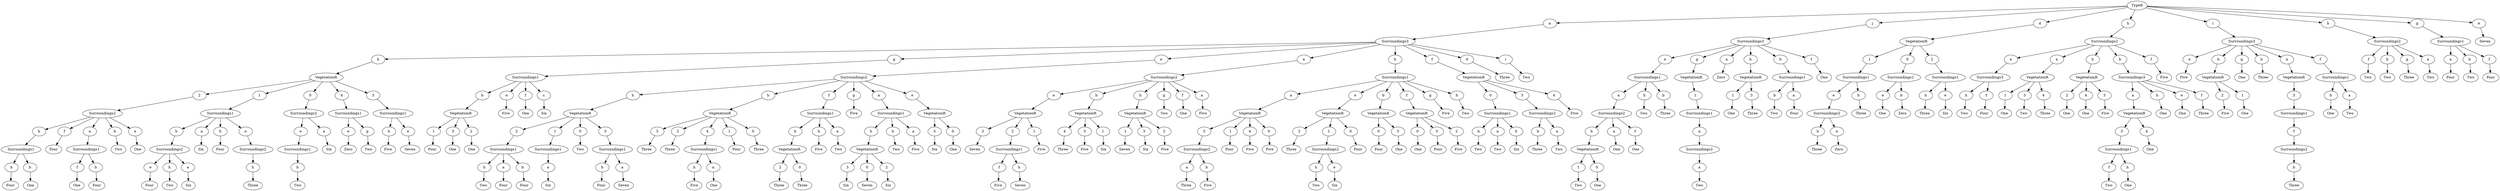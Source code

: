 // Decision Tree
digraph {
	root [label=TypeR]
	0.297228693079876 [label=a]
	root -> 0.297228693079876
	0.7912215264071566 [label=Surroundings3]
	0.297228693079876 -> 0.7912215264071566
	0.21319355554443276 [label=j]
	root -> 0.21319355554443276
	0.14820856560865647 [label=Surroundings3]
	0.21319355554443276 -> 0.14820856560865647
	0.438682045625584 [label=d]
	root -> 0.438682045625584
	0.6907845199927451 [label=VegetationR]
	0.438682045625584 -> 0.6907845199927451
	0.8198476100127858 [label=h]
	root -> 0.8198476100127858
	0.2635424351969967 [label=Surroundings2]
	0.8198476100127858 -> 0.2635424351969967
	0.38996156985079056 [label=i]
	root -> 0.38996156985079056
	0.4807066184229112 [label=Surroundings3]
	0.38996156985079056 -> 0.4807066184229112
	0.03422129421168374 [label=b]
	root -> 0.03422129421168374
	0.9540837769928862 [label=Surroundings2]
	0.03422129421168374 -> 0.9540837769928862
	0.7863991897711446 [label=g]
	root -> 0.7863991897711446
	0.16012908587158492 [label=Surroundings1]
	0.7863991897711446 -> 0.16012908587158492
	0.46338124224791577 [label=e]
	root -> 0.46338124224791577
	0.24613236732720511 [label=Seven]
	0.46338124224791577 -> 0.24613236732720511
	0.7912215264071566 [label=Surroundings3]
	0.2206298869743727 [label=h]
	0.7912215264071566 -> 0.2206298869743727
	0.3542447852435202 [label=VegetationR]
	0.2206298869743727 -> 0.3542447852435202
	0.46168842735570104 [label=g]
	0.7912215264071566 -> 0.46168842735570104
	0.9978734815749354 [label=Surroundings1]
	0.46168842735570104 -> 0.9978734815749354
	0.108804007181722 [label=e]
	0.7912215264071566 -> 0.108804007181722
	0.12929406238396457 [label=Surroundings2]
	0.108804007181722 -> 0.12929406238396457
	0.40229690411708885 [label=a]
	0.7912215264071566 -> 0.40229690411708885
	0.4538848592590826 [label=Surroundings2]
	0.40229690411708885 -> 0.4538848592590826
	0.7681770158514918 [label=b]
	0.7912215264071566 -> 0.7681770158514918
	0.7092922146753493 [label=Surroundings1]
	0.7681770158514918 -> 0.7092922146753493
	0.041725145029427146 [label=f]
	0.7912215264071566 -> 0.041725145029427146
	0.6942581342677883 [label=VegetationR]
	0.041725145029427146 -> 0.6942581342677883
	0.8362233124280583 [label=d]
	0.7912215264071566 -> 0.8362233124280583
	0.03660362180802634 [label=Three]
	0.8362233124280583 -> 0.03660362180802634
	0.02481398494156495 [label=i]
	0.7912215264071566 -> 0.02481398494156495
	0.7185849324430407 [label=Two]
	0.02481398494156495 -> 0.7185849324430407
	0.14820856560865647 [label=Surroundings3]
	0.29194697308711415 [label=e]
	0.14820856560865647 -> 0.29194697308711415
	0.24139632926181798 [label=Surroundings1]
	0.29194697308711415 -> 0.24139632926181798
	0.17692113583313707 [label=g]
	0.14820856560865647 -> 0.17692113583313707
	0.6148997342896525 [label=VegetationR]
	0.17692113583313707 -> 0.6148997342896525
	0.6816558968850622 [label=a]
	0.14820856560865647 -> 0.6816558968850622
	0.4884951025947065 [label=Zero]
	0.6816558968850622 -> 0.4884951025947065
	0.22821254448792694 [label=h]
	0.14820856560865647 -> 0.22821254448792694
	0.8637039881559683 [label=VegetationR]
	0.22821254448792694 -> 0.8637039881559683
	0.33720842717481114 [label=b]
	0.14820856560865647 -> 0.33720842717481114
	0.9796833740383291 [label=Surroundings1]
	0.33720842717481114 -> 0.9796833740383291
	0.4466695450352708 [label=f]
	0.14820856560865647 -> 0.4466695450352708
	0.4838365011408008 [label=One]
	0.4466695450352708 -> 0.4838365011408008
	0.6907845199927451 [label=VegetationR]
	0.9329351251305787 [label=1]
	0.6907845199927451 -> 0.9329351251305787
	0.8504635527892536 [label=Surroundings1]
	0.9329351251305787 -> 0.8504635527892536
	0.3046833410735047 [label=0]
	0.6907845199927451 -> 0.3046833410735047
	0.6166187911205309 [label=Surroundings1]
	0.3046833410735047 -> 0.6166187911205309
	0.8294629543403439 [label=2]
	0.6907845199927451 -> 0.8294629543403439
	0.08884579433638995 [label=Surroundings1]
	0.8294629543403439 -> 0.08884579433638995
	0.2635424351969967 [label=Surroundings2]
	0.4362066218751389 [label=e]
	0.2635424351969967 -> 0.4362066218751389
	0.9931973485406838 [label=Surroundings3]
	0.4362066218751389 -> 0.9931973485406838
	0.7280849515268005 [label=a]
	0.2635424351969967 -> 0.7280849515268005
	0.4793078806774219 [label=VegetationR]
	0.7280849515268005 -> 0.4793078806774219
	0.06268536384733969 [label=h]
	0.2635424351969967 -> 0.06268536384733969
	0.7633545140795011 [label=VegetationR]
	0.06268536384733969 -> 0.7633545140795011
	0.29404503447622654 [label=b]
	0.2635424351969967 -> 0.29404503447622654
	0.18112963769746526 [label=Surroundings3]
	0.29404503447622654 -> 0.18112963769746526
	0.5331482478702797 [label=f]
	0.2635424351969967 -> 0.5331482478702797
	0.16593473938222303 [label=Five]
	0.5331482478702797 -> 0.16593473938222303
	0.4807066184229112 [label=Surroundings3]
	0.9085615135462101 [label=e]
	0.4807066184229112 -> 0.9085615135462101
	0.4243092707482996 [label=Five]
	0.9085615135462101 -> 0.4243092707482996
	0.7563863994221761 [label=b]
	0.4807066184229112 -> 0.7563863994221761
	0.6924052376367823 [label=VegetationR]
	0.7563863994221761 -> 0.6924052376367823
	0.026472824847095566 [label=g]
	0.4807066184229112 -> 0.026472824847095566
	0.23172823991129188 [label=One]
	0.026472824847095566 -> 0.23172823991129188
	0.8373618684470588 [label=h]
	0.4807066184229112 -> 0.8373618684470588
	0.9231485722626225 [label=Three]
	0.8373618684470588 -> 0.9231485722626225
	0.5590296280877276 [label=a]
	0.4807066184229112 -> 0.5590296280877276
	0.9426752968317759 [label=VegetationR]
	0.5590296280877276 -> 0.9426752968317759
	0.8644134494170994 [label=f]
	0.4807066184229112 -> 0.8644134494170994
	0.7336252116181609 [label=Surroundings1]
	0.8644134494170994 -> 0.7336252116181609
	0.9540837769928862 [label=Surroundings2]
	0.5395419717199996 [label=f]
	0.9540837769928862 -> 0.5395419717199996
	0.6557409728814361 [label=Two]
	0.5395419717199996 -> 0.6557409728814361
	0.31236633125532764 [label=b]
	0.9540837769928862 -> 0.31236633125532764
	0.13475540606769065 [label=Two]
	0.31236633125532764 -> 0.13475540606769065
	0.01004392576110058 [label=g]
	0.9540837769928862 -> 0.01004392576110058
	0.4362316566391158 [label=Three]
	0.01004392576110058 -> 0.4362316566391158
	0.6190266146012147 [label=a]
	0.9540837769928862 -> 0.6190266146012147
	0.9207153076241419 [label=Two]
	0.6190266146012147 -> 0.9207153076241419
	0.16012908587158492 [label=Surroundings1]
	0.7641265316567261 [label=a]
	0.16012908587158492 -> 0.7641265316567261
	0.3827419073008076 [label=Four]
	0.7641265316567261 -> 0.3827419073008076
	0.34424600954307794 [label=b]
	0.16012908587158492 -> 0.34424600954307794
	0.5818840018101092 [label=Two]
	0.34424600954307794 -> 0.5818840018101092
	0.5950453142114153 [label=f]
	0.16012908587158492 -> 0.5950453142114153
	0.8501808702836628 [label=Four]
	0.5950453142114153 -> 0.8501808702836628
	0.3542447852435202 [label=VegetationR]
	0.4923001690837904 [label=2]
	0.3542447852435202 -> 0.4923001690837904
	0.4708513833975123 [label=Surroundings2]
	0.4923001690837904 -> 0.4708513833975123
	0.9992203862230699 [label=1]
	0.3542447852435202 -> 0.9992203862230699
	0.29314098503143915 [label=Surroundings1]
	0.9992203862230699 -> 0.29314098503143915
	0.7938018010126111 [label=0]
	0.3542447852435202 -> 0.7938018010126111
	0.9594225697620296 [label=Surroundings2]
	0.7938018010126111 -> 0.9594225697620296
	0.4947950139647983 [label=4]
	0.3542447852435202 -> 0.4947950139647983
	0.3844998497587486 [label=Surroundings1]
	0.4947950139647983 -> 0.3844998497587486
	0.5495078615501046 [label=3]
	0.3542447852435202 -> 0.5495078615501046
	0.5590986626883114 [label=Surroundings1]
	0.5495078615501046 -> 0.5590986626883114
	0.9978734815749354 [label=Surroundings1]
	0.45720565826131443 [label=b]
	0.9978734815749354 -> 0.45720565826131443
	0.5521114827492067 [label=VegetationR]
	0.45720565826131443 -> 0.5521114827492067
	0.6425011976634043 [label=e]
	0.9978734815749354 -> 0.6425011976634043
	0.6780572309329863 [label=Five]
	0.6425011976634043 -> 0.6780572309329863
	0.7620887802502035 [label=f]
	0.9978734815749354 -> 0.7620887802502035
	0.6051090800017072 [label=One]
	0.7620887802502035 -> 0.6051090800017072
	0.41576299349120804 [label=c]
	0.9978734815749354 -> 0.41576299349120804
	0.6257570948494946 [label=Six]
	0.41576299349120804 -> 0.6257570948494946
	0.12929406238396457 [label=Surroundings2]
	0.482073909638972 [label=h]
	0.12929406238396457 -> 0.482073909638972
	0.05961281906018756 [label=VegetationR]
	0.482073909638972 -> 0.05961281906018756
	0.41028201396857655 [label=b]
	0.12929406238396457 -> 0.41028201396857655
	0.9119837776262519 [label=VegetationR]
	0.41028201396857655 -> 0.9119837776262519
	0.909278859358932 [label=f]
	0.12929406238396457 -> 0.909278859358932
	0.3263715831573287 [label=Surroundings1]
	0.909278859358932 -> 0.3263715831573287
	0.061659691763536806 [label=g]
	0.12929406238396457 -> 0.061659691763536806
	0.2195197448847377 [label=Five]
	0.061659691763536806 -> 0.2195197448847377
	0.3989478750365366 [label=a]
	0.12929406238396457 -> 0.3989478750365366
	0.5540819404259001 [label=Surroundings1]
	0.3989478750365366 -> 0.5540819404259001
	0.21549564498952178 [label=e]
	0.12929406238396457 -> 0.21549564498952178
	0.8634710235142602 [label=VegetationR]
	0.21549564498952178 -> 0.8634710235142602
	0.4538848592590826 [label=Surroundings2]
	0.7383114013333467 [label=e]
	0.4538848592590826 -> 0.7383114013333467
	0.31381755742187567 [label=VegetationR]
	0.7383114013333467 -> 0.31381755742187567
	0.0025470043023523292 [label=b]
	0.4538848592590826 -> 0.0025470043023523292
	0.0760939369951752 [label=VegetationR]
	0.0025470043023523292 -> 0.0760939369951752
	0.11790822261091749 [label=h]
	0.4538848592590826 -> 0.11790822261091749
	0.3991800390680612 [label=VegetationR]
	0.11790822261091749 -> 0.3991800390680612
	0.2138313546884716 [label=g]
	0.4538848592590826 -> 0.2138313546884716
	0.888341246093782 [label=Two]
	0.2138313546884716 -> 0.888341246093782
	0.5083694854963542 [label=f]
	0.4538848592590826 -> 0.5083694854963542
	0.7795617371943602 [label=One]
	0.5083694854963542 -> 0.7795617371943602
	0.0970805533351079 [label=a]
	0.4538848592590826 -> 0.0970805533351079
	0.9805570097394135 [label=Five]
	0.0970805533351079 -> 0.9805570097394135
	0.7092922146753493 [label=Surroundings1]
	0.0630860691851719 [label=a]
	0.7092922146753493 -> 0.0630860691851719
	0.08318871023207974 [label=VegetationR]
	0.0630860691851719 -> 0.08318871023207974
	0.6102173865084355 [label=e]
	0.7092922146753493 -> 0.6102173865084355
	0.9039014058052058 [label=VegetationR]
	0.6102173865084355 -> 0.9039014058052058
	0.03365226897024809 [label=b]
	0.7092922146753493 -> 0.03365226897024809
	0.06900609216818454 [label=VegetationR]
	0.03365226897024809 -> 0.06900609216818454
	0.2228340768884195 [label=f]
	0.7092922146753493 -> 0.2228340768884195
	0.826848887204071 [label=VegetationR]
	0.2228340768884195 -> 0.826848887204071
	0.9835776029961285 [label=g]
	0.7092922146753493 -> 0.9835776029961285
	0.9471594093758022 [label=Five]
	0.9835776029961285 -> 0.9471594093758022
	0.27804175193784453 [label=h]
	0.7092922146753493 -> 0.27804175193784453
	0.24625151186668925 [label=Two]
	0.27804175193784453 -> 0.24625151186668925
	0.6942581342677883 [label=VegetationR]
	0.34928037127051736 [label=0]
	0.6942581342677883 -> 0.34928037127051736
	0.5919775341790446 [label=Surroundings1]
	0.34928037127051736 -> 0.5919775341790446
	0.4415455506546857 [label=3]
	0.6942581342677883 -> 0.4415455506546857
	0.9891887288994871 [label=Surroundings2]
	0.4415455506546857 -> 0.9891887288994871
	0.6203771448778018 [label=4]
	0.6942581342677883 -> 0.6203771448778018
	0.779953510010538 [label=Five]
	0.6203771448778018 -> 0.779953510010538
	0.24139632926181798 [label=Surroundings1]
	0.9723425124407172 [label=a]
	0.24139632926181798 -> 0.9723425124407172
	0.4983130859200703 [label=Surroundings2]
	0.9723425124407172 -> 0.4983130859200703
	0.9372261459460638 [label=h]
	0.24139632926181798 -> 0.9372261459460638
	0.7348635016522644 [label=Two]
	0.9372261459460638 -> 0.7348635016522644
	0.9863815878933408 [label=b]
	0.24139632926181798 -> 0.9863815878933408
	0.5915330153416574 [label=Three]
	0.9863815878933408 -> 0.5915330153416574
	0.6148997342896525 [label=VegetationR]
	0.7205265593397218 [label=1]
	0.6148997342896525 -> 0.7205265593397218
	0.39966519009411217 [label=Surroundings1]
	0.7205265593397218 -> 0.39966519009411217
	0.8637039881559683 [label=VegetationR]
	0.8557115391390667 [label=1]
	0.8637039881559683 -> 0.8557115391390667
	0.8186680714674179 [label=One]
	0.8557115391390667 -> 0.8186680714674179
	0.028374947598759026 [label=3]
	0.8637039881559683 -> 0.028374947598759026
	0.4236873466005441 [label=Three]
	0.028374947598759026 -> 0.4236873466005441
	0.9796833740383291 [label=Surroundings1]
	0.21063883030631958 [label=b]
	0.9796833740383291 -> 0.21063883030631958
	0.4326232094981266 [label=Two]
	0.21063883030631958 -> 0.4326232094981266
	0.9880389597223669 [label=a]
	0.9796833740383291 -> 0.9880389597223669
	0.015088121067485694 [label=Four]
	0.9880389597223669 -> 0.015088121067485694
	0.8504635527892536 [label=Surroundings1]
	0.8307695773162195 [label=e]
	0.8504635527892536 -> 0.8307695773162195
	0.06438926343930718 [label=Surroundings2]
	0.8307695773162195 -> 0.06438926343930718
	0.6473857072660356 [label=h]
	0.8504635527892536 -> 0.6473857072660356
	0.5614126444278589 [label=Three]
	0.6473857072660356 -> 0.5614126444278589
	0.6166187911205309 [label=Surroundings1]
	0.04058060837503552 [label=e]
	0.6166187911205309 -> 0.04058060837503552
	0.4542388341450827 [label=One]
	0.04058060837503552 -> 0.4542388341450827
	0.2165476150058273 [label=b]
	0.6166187911205309 -> 0.2165476150058273
	0.24368360657648702 [label=Zero]
	0.2165476150058273 -> 0.24368360657648702
	0.08884579433638995 [label=Surroundings1]
	0.9019720140721414 [label=h]
	0.08884579433638995 -> 0.9019720140721414
	0.7990190290890337 [label=Three]
	0.9019720140721414 -> 0.7990190290890337
	0.889466984928033 [label=e]
	0.08884579433638995 -> 0.889466984928033
	0.33319023270751413 [label=Six]
	0.889466984928033 -> 0.33319023270751413
	0.9931973485406838 [label=Surroundings3]
	0.9070981998321136 [label=h]
	0.9931973485406838 -> 0.9070981998321136
	0.6543772436502675 [label=Two]
	0.9070981998321136 -> 0.6543772436502675
	0.6717474097975382 [label=f]
	0.9931973485406838 -> 0.6717474097975382
	0.8894062632463898 [label=Four]
	0.6717474097975382 -> 0.8894062632463898
	0.4793078806774219 [label=VegetationR]
	0.7295808020985101 [label=1]
	0.4793078806774219 -> 0.7295808020985101
	0.9135528531251149 [label=One]
	0.7295808020985101 -> 0.9135528531251149
	0.7547756847580379 [label=3]
	0.4793078806774219 -> 0.7547756847580379
	0.4471902689414018 [label=Two]
	0.7547756847580379 -> 0.4471902689414018
	0.2912190638468868 [label=4]
	0.4793078806774219 -> 0.2912190638468868
	0.8186804569133534 [label=Three]
	0.2912190638468868 -> 0.8186804569133534
	0.7633545140795011 [label=VegetationR]
	0.18822981505796577 [label=2]
	0.7633545140795011 -> 0.18822981505796577
	0.00011819287597214512 [label=One]
	0.18822981505796577 -> 0.00011819287597214512
	0.4737053957045655 [label=4]
	0.7633545140795011 -> 0.4737053957045655
	0.12954537903043983 [label=One]
	0.4737053957045655 -> 0.12954537903043983
	0.6446673057971996 [label=3]
	0.7633545140795011 -> 0.6446673057971996
	0.6263486320168654 [label=Five]
	0.6446673057971996 -> 0.6263486320168654
	0.18112963769746526 [label=Surroundings3]
	0.1021505550585603 [label=a]
	0.18112963769746526 -> 0.1021505550585603
	0.24859510553611286 [label=VegetationR]
	0.1021505550585603 -> 0.24859510553611286
	0.4603025497567489 [label=h]
	0.18112963769746526 -> 0.4603025497567489
	0.6644216055494723 [label=One]
	0.4603025497567489 -> 0.6644216055494723
	0.7211043512909275 [label=e]
	0.18112963769746526 -> 0.7211043512909275
	0.5986214592296327 [label=One]
	0.7211043512909275 -> 0.5986214592296327
	0.035352578177979654 [label=f]
	0.18112963769746526 -> 0.035352578177979654
	0.8775178265150261 [label=Three]
	0.035352578177979654 -> 0.8775178265150261
	0.6924052376367823 [label=VegetationR]
	0.34061266779513955 [label=2]
	0.6924052376367823 -> 0.34061266779513955
	0.7029292806803692 [label=Five]
	0.34061266779513955 -> 0.7029292806803692
	0.9019017049780607 [label=1]
	0.6924052376367823 -> 0.9019017049780607
	0.3206239207087832 [label=One]
	0.9019017049780607 -> 0.3206239207087832
	0.9426752968317759 [label=VegetationR]
	0.9256491065729675 [label=3]
	0.9426752968317759 -> 0.9256491065729675
	0.30187925800547744 [label=Surroundings1]
	0.9256491065729675 -> 0.30187925800547744
	0.7336252116181609 [label=Surroundings1]
	0.013280997576916698 [label=b]
	0.7336252116181609 -> 0.013280997576916698
	0.9902628322725429 [label=One]
	0.013280997576916698 -> 0.9902628322725429
	0.11540368839362825 [label=a]
	0.7336252116181609 -> 0.11540368839362825
	0.8125468318648524 [label=Two]
	0.11540368839362825 -> 0.8125468318648524
	0.4708513833975123 [label=Surroundings2]
	0.230812287096399 [label=h]
	0.4708513833975123 -> 0.230812287096399
	0.5250920900993675 [label=Surroundings1]
	0.230812287096399 -> 0.5250920900993675
	0.2415959697147798 [label=f]
	0.4708513833975123 -> 0.2415959697147798
	0.712683996517197 [label=Four]
	0.2415959697147798 -> 0.712683996517197
	0.6998720594413779 [label=a]
	0.4708513833975123 -> 0.6998720594413779
	0.812437225202698 [label=Surroundings1]
	0.6998720594413779 -> 0.812437225202698
	0.8797250361575563 [label=b]
	0.4708513833975123 -> 0.8797250361575563
	0.31001772803004257 [label=Two]
	0.8797250361575563 -> 0.31001772803004257
	0.07274621988565055 [label=e]
	0.4708513833975123 -> 0.07274621988565055
	0.25590098936765937 [label=One]
	0.07274621988565055 -> 0.25590098936765937
	0.29314098503143915 [label=Surroundings1]
	0.31576411294934004 [label=b]
	0.29314098503143915 -> 0.31576411294934004
	0.21770296844307435 [label=Surroundings2]
	0.31576411294934004 -> 0.21770296844307435
	0.217725216427185 [label=a]
	0.29314098503143915 -> 0.217725216427185
	0.439383877876817 [label=Six]
	0.217725216427185 -> 0.439383877876817
	0.23462145503684562 [label=h]
	0.29314098503143915 -> 0.23462145503684562
	0.5322830099441946 [label=Four]
	0.23462145503684562 -> 0.5322830099441946
	0.6029795585854361 [label=e]
	0.29314098503143915 -> 0.6029795585854361
	0.853532523826475 [label=Surroundings2]
	0.6029795585854361 -> 0.853532523826475
	0.9594225697620296 [label=Surroundings2]
	0.7634507089680513 [label=e]
	0.9594225697620296 -> 0.7634507089680513
	0.8081609017209676 [label=Surroundings1]
	0.7634507089680513 -> 0.8081609017209676
	0.32127941604633325 [label=a]
	0.9594225697620296 -> 0.32127941604633325
	0.7805951762148252 [label=Six]
	0.32127941604633325 -> 0.7805951762148252
	0.3844998497587486 [label=Surroundings1]
	0.9307650276758169 [label=e]
	0.3844998497587486 -> 0.9307650276758169
	0.37774460580111435 [label=Zero]
	0.9307650276758169 -> 0.37774460580111435
	0.43744891729015234 [label=g]
	0.3844998497587486 -> 0.43744891729015234
	0.10405256258879336 [label=Two]
	0.43744891729015234 -> 0.10405256258879336
	0.5590986626883114 [label=Surroundings1]
	0.5259796213849307 [label=b]
	0.5590986626883114 -> 0.5259796213849307
	0.5622316606063632 [label=Five]
	0.5259796213849307 -> 0.5622316606063632
	0.06472510084903493 [label=e]
	0.5590986626883114 -> 0.06472510084903493
	0.5320515958796599 [label=Seven]
	0.06472510084903493 -> 0.5320515958796599
	0.5521114827492067 [label=VegetationR]
	0.35758580236349125 [label=1]
	0.5521114827492067 -> 0.35758580236349125
	0.9051197940066102 [label=Four]
	0.35758580236349125 -> 0.9051197940066102
	0.9533394817063778 [label=3]
	0.5521114827492067 -> 0.9533394817063778
	0.7133576629762376 [label=One]
	0.9533394817063778 -> 0.7133576629762376
	0.34391134224304487 [label=2]
	0.5521114827492067 -> 0.34391134224304487
	0.3295870037602605 [label=One]
	0.34391134224304487 -> 0.3295870037602605
	0.05961281906018756 [label=VegetationR]
	0.7472217031103877 [label=2]
	0.05961281906018756 -> 0.7472217031103877
	0.1759840319599788 [label=Surroundings1]
	0.7472217031103877 -> 0.1759840319599788
	0.60831522890511 [label=1]
	0.05961281906018756 -> 0.60831522890511
	0.3201594630956921 [label=Surroundings1]
	0.60831522890511 -> 0.3201594630956921
	0.3818398494155526 [label=0]
	0.05961281906018756 -> 0.3818398494155526
	0.2827512223433709 [label=Two]
	0.3818398494155526 -> 0.2827512223433709
	0.36802550976357684 [label=3]
	0.05961281906018756 -> 0.36802550976357684
	0.7836761288723213 [label=Surroundings1]
	0.36802550976357684 -> 0.7836761288723213
	0.9119837776262519 [label=VegetationR]
	0.24575967268789667 [label=3]
	0.9119837776262519 -> 0.24575967268789667
	0.6943505573645588 [label=Three]
	0.24575967268789667 -> 0.6943505573645588
	0.9261856908303456 [label=2]
	0.9119837776262519 -> 0.9261856908303456
	0.6427138068496607 [label=Three]
	0.9261856908303456 -> 0.6427138068496607
	0.9143823665854813 [label=4]
	0.9119837776262519 -> 0.9143823665854813
	0.8652002887482491 [label=Surroundings1]
	0.9143823665854813 -> 0.8652002887482491
	0.7436942436421986 [label=1]
	0.9119837776262519 -> 0.7436942436421986
	0.9292841068494924 [label=Four]
	0.7436942436421986 -> 0.9292841068494924
	0.8410645527862107 [label=0]
	0.9119837776262519 -> 0.8410645527862107
	0.8392734332898032 [label=Three]
	0.8410645527862107 -> 0.8392734332898032
	0.3263715831573287 [label=Surroundings1]
	0.5121764086659396 [label=b]
	0.3263715831573287 -> 0.5121764086659396
	0.18282130435626454 [label=VegetationR]
	0.5121764086659396 -> 0.18282130435626454
	0.2563526234823661 [label=h]
	0.3263715831573287 -> 0.2563526234823661
	0.9373890920269762 [label=Five]
	0.2563526234823661 -> 0.9373890920269762
	0.8358051588006594 [label=a]
	0.3263715831573287 -> 0.8358051588006594
	0.6354472201480333 [label=Two]
	0.8358051588006594 -> 0.6354472201480333
	0.5540819404259001 [label=Surroundings1]
	0.9943725853472132 [label=h]
	0.5540819404259001 -> 0.9943725853472132
	0.8307592179075927 [label=VegetationR]
	0.9943725853472132 -> 0.8307592179075927
	0.7059825291517948 [label=b]
	0.5540819404259001 -> 0.7059825291517948
	0.17219248809905596 [label=Two]
	0.7059825291517948 -> 0.17219248809905596
	0.9013819097937033 [label=a]
	0.5540819404259001 -> 0.9013819097937033
	0.7260264823535917 [label=Five]
	0.9013819097937033 -> 0.7260264823535917
	0.8634710235142602 [label=VegetationR]
	0.5475227603399047 [label=3]
	0.8634710235142602 -> 0.5475227603399047
	0.43018528910428355 [label=Six]
	0.5475227603399047 -> 0.43018528910428355
	0.07137090867863549 [label=0]
	0.8634710235142602 -> 0.07137090867863549
	0.006559730410682141 [label=One]
	0.07137090867863549 -> 0.006559730410682141
	0.31381755742187567 [label=VegetationR]
	0.5481454167732742 [label=3]
	0.31381755742187567 -> 0.5481454167732742
	0.7614791102347644 [label=Seven]
	0.5481454167732742 -> 0.7614791102347644
	0.8768376954942275 [label=2]
	0.31381755742187567 -> 0.8768376954942275
	0.615868727802628 [label=Surroundings1]
	0.8768376954942275 -> 0.615868727802628
	0.7291546126683253 [label=1]
	0.31381755742187567 -> 0.7291546126683253
	0.6260215780953806 [label=Five]
	0.7291546126683253 -> 0.6260215780953806
	0.0760939369951752 [label=VegetationR]
	0.5895030040299755 [label=4]
	0.0760939369951752 -> 0.5895030040299755
	0.570815815055742 [label=Three]
	0.5895030040299755 -> 0.570815815055742
	0.05075671145166594 [label=3]
	0.0760939369951752 -> 0.05075671145166594
	0.003272491710798131 [label=Five]
	0.05075671145166594 -> 0.003272491710798131
	0.08015115319946675 [label=1]
	0.0760939369951752 -> 0.08015115319946675
	0.9645017985603047 [label=Six]
	0.08015115319946675 -> 0.9645017985603047
	0.3991800390680612 [label=VegetationR]
	0.03669365206252251 [label=1]
	0.3991800390680612 -> 0.03669365206252251
	0.4559074854621059 [label=Seven]
	0.03669365206252251 -> 0.4559074854621059
	0.34826656837716696 [label=3]
	0.3991800390680612 -> 0.34826656837716696
	0.7128049577371329 [label=Six]
	0.34826656837716696 -> 0.7128049577371329
	"7.966692219540938e-05" [label=2]
	0.3991800390680612 -> "7.966692219540938e-05"
	0.08371376552830068 [label=Five]
	"7.966692219540938e-05" -> 0.08371376552830068
	0.08318871023207974 [label=VegetationR]
	0.1102597159664147 [label=3]
	0.08318871023207974 -> 0.1102597159664147
	0.4142495952309596 [label=Surroundings2]
	0.1102597159664147 -> 0.4142495952309596
	0.7759698296869157 [label=1]
	0.08318871023207974 -> 0.7759698296869157
	0.7024760029500112 [label=Four]
	0.7759698296869157 -> 0.7024760029500112
	0.1760833815532441 [label=4]
	0.08318871023207974 -> 0.1760833815532441
	0.5155252353471015 [label=Five]
	0.1760833815532441 -> 0.5155252353471015
	0.29437493254707103 [label=0]
	0.08318871023207974 -> 0.29437493254707103
	0.7429349076383489 [label=Five]
	0.29437493254707103 -> 0.7429349076383489
	0.9039014058052058 [label=VegetationR]
	0.9427791175629864 [label=2]
	0.9039014058052058 -> 0.9427791175629864
	0.5871137979702599 [label=Three]
	0.9427791175629864 -> 0.5871137979702599
	0.5398756507306968 [label=1]
	0.9039014058052058 -> 0.5398756507306968
	0.2086339201711207 [label=Surroundings2]
	0.5398756507306968 -> 0.2086339201711207
	0.45486740097159206 [label=0]
	0.9039014058052058 -> 0.45486740097159206
	0.6051328925737128 [label=Four]
	0.45486740097159206 -> 0.6051328925737128
	0.06900609216818454 [label=VegetationR]
	0.5648189383068045 [label=0]
	0.06900609216818454 -> 0.5648189383068045
	0.9491111758910611 [label=Four]
	0.5648189383068045 -> 0.9491111758910611
	0.37828546495044424 [label=3]
	0.06900609216818454 -> 0.37828546495044424
	0.5927477297513697 [label=One]
	0.37828546495044424 -> 0.5927477297513697
	0.826848887204071 [label=VegetationR]
	0.8296629416146551 [label=0]
	0.826848887204071 -> 0.8296629416146551
	0.9566104260088352 [label=One]
	0.8296629416146551 -> 0.9566104260088352
	0.24361688653845093 [label=3]
	0.826848887204071 -> 0.24361688653845093
	0.302303757932625 [label=Four]
	0.24361688653845093 -> 0.302303757932625
	0.5043485938054906 [label=2]
	0.826848887204071 -> 0.5043485938054906
	0.9227940648099929 [label=Five]
	0.5043485938054906 -> 0.9227940648099929
	0.5919775341790446 [label=Surroundings1]
	0.38121204954811794 [label=b]
	0.5919775341790446 -> 0.38121204954811794
	0.9241228540225966 [label=Two]
	0.38121204954811794 -> 0.9241228540225966
	0.8184959046179986 [label=a]
	0.5919775341790446 -> 0.8184959046179986
	0.5178913543988822 [label=Two]
	0.8184959046179986 -> 0.5178913543988822
	0.022808273864065143 [label=h]
	0.5919775341790446 -> 0.022808273864065143
	0.9849937191771406 [label=Six]
	0.022808273864065143 -> 0.9849937191771406
	0.9891887288994871 [label=Surroundings2]
	0.7319231486705733 [label=b]
	0.9891887288994871 -> 0.7319231486705733
	0.08853132243627626 [label=Three]
	0.7319231486705733 -> 0.08853132243627626
	0.14124415283751768 [label=a]
	0.9891887288994871 -> 0.14124415283751768
	0.825535538429963 [label=Two]
	0.14124415283751768 -> 0.825535538429963
	0.4983130859200703 [label=Surroundings2]
	0.9183771258720673 [label=h]
	0.4983130859200703 -> 0.9183771258720673
	0.13664283873783323 [label=VegetationR]
	0.9183771258720673 -> 0.13664283873783323
	0.04956466868087228 [label=a]
	0.4983130859200703 -> 0.04956466868087228
	0.9687800257679493 [label=One]
	0.04956466868087228 -> 0.9687800257679493
	0.17109829777792607 [label=f]
	0.4983130859200703 -> 0.17109829777792607
	0.06633817072595993 [label=One]
	0.17109829777792607 -> 0.06633817072595993
	0.39966519009411217 [label=Surroundings1]
	0.044208210549079974 [label=a]
	0.39966519009411217 -> 0.044208210549079974
	0.8925042530480946 [label=Surroundings2]
	0.044208210549079974 -> 0.8925042530480946
	0.06438926343930718 [label=Surroundings2]
	0.279285675317543 [label=b]
	0.06438926343930718 -> 0.279285675317543
	0.10677173165263787 [label=Three]
	0.279285675317543 -> 0.10677173165263787
	0.6632134382620973 [label=e]
	0.06438926343930718 -> 0.6632134382620973
	0.3591514921803749 [label=Zero]
	0.6632134382620973 -> 0.3591514921803749
	0.24859510553611286 [label=VegetationR]
	0.8462106780120865 [label=3]
	0.24859510553611286 -> 0.8462106780120865
	0.8508283306767082 [label=Surroundings1]
	0.8462106780120865 -> 0.8508283306767082
	0.40904698517582927 [label=4]
	0.24859510553611286 -> 0.40904698517582927
	0.02682325011760822 [label=One]
	0.40904698517582927 -> 0.02682325011760822
	0.30187925800547744 [label=Surroundings1]
	0.7546065126118482 [label=f]
	0.30187925800547744 -> 0.7546065126118482
	0.7557318272701579 [label=Surroundings2]
	0.7546065126118482 -> 0.7557318272701579
	0.5250920900993675 [label=Surroundings1]
	0.7336098057012923 [label=h]
	0.5250920900993675 -> 0.7336098057012923
	0.9837891191275031 [label=Four]
	0.7336098057012923 -> 0.9837891191275031
	0.023689044846392338 [label=b]
	0.5250920900993675 -> 0.023689044846392338
	0.09444304692291772 [label=One]
	0.023689044846392338 -> 0.09444304692291772
	0.812437225202698 [label=Surroundings1]
	0.971083178417416 [label=f]
	0.812437225202698 -> 0.971083178417416
	0.6312148047562728 [label=One]
	0.971083178417416 -> 0.6312148047562728
	0.2130817518251934 [label=b]
	0.812437225202698 -> 0.2130817518251934
	0.25144405612780407 [label=Four]
	0.2130817518251934 -> 0.25144405612780407
	0.21770296844307435 [label=Surroundings2]
	0.9253640905305723 [label=e]
	0.21770296844307435 -> 0.9253640905305723
	0.23039175066044693 [label=Four]
	0.9253640905305723 -> 0.23039175066044693
	0.5171356215701797 [label=h]
	0.21770296844307435 -> 0.5171356215701797
	0.5228975032724384 [label=Two]
	0.5171356215701797 -> 0.5228975032724384
	0.5334312391921983 [label=a]
	0.21770296844307435 -> 0.5334312391921983
	0.7225290223749822 [label=Six]
	0.5334312391921983 -> 0.7225290223749822
	0.853532523826475 [label=Surroundings2]
	0.9536313871283238 [label=h]
	0.853532523826475 -> 0.9536313871283238
	0.9590034573143311 [label=Three]
	0.9536313871283238 -> 0.9590034573143311
	0.8081609017209676 [label=Surroundings1]
	0.09669952452367414 [label=b]
	0.8081609017209676 -> 0.09669952452367414
	0.9129108265552014 [label=Two]
	0.09669952452367414 -> 0.9129108265552014
	0.1759840319599788 [label=Surroundings1]
	0.07671820118787609 [label=h]
	0.1759840319599788 -> 0.07671820118787609
	0.9095916513166906 [label=Two]
	0.07671820118787609 -> 0.9095916513166906
	0.3412665162882813 [label=a]
	0.1759840319599788 -> 0.3412665162882813
	0.402285145658259 [label=Four]
	0.3412665162882813 -> 0.402285145658259
	0.17846667297040197 [label=b]
	0.1759840319599788 -> 0.17846667297040197
	0.8972678874729636 [label=Four]
	0.17846667297040197 -> 0.8972678874729636
	0.3201594630956921 [label=Surroundings1]
	0.6019271011467743 [label=a]
	0.3201594630956921 -> 0.6019271011467743
	0.9596221164237415 [label=Six]
	0.6019271011467743 -> 0.9596221164237415
	0.7836761288723213 [label=Surroundings1]
	0.026559427589998297 [label=b]
	0.7836761288723213 -> 0.026559427589998297
	0.6384235262790966 [label=Four]
	0.026559427589998297 -> 0.6384235262790966
	0.9298484784841455 [label=a]
	0.7836761288723213 -> 0.9298484784841455
	0.5621155411815405 [label=Seven]
	0.9298484784841455 -> 0.5621155411815405
	0.8652002887482491 [label=Surroundings1]
	0.5477500361426575 [label=h]
	0.8652002887482491 -> 0.5477500361426575
	0.17629807614337567 [label=Five]
	0.5477500361426575 -> 0.17629807614337567
	0.46794509071620183 [label=a]
	0.8652002887482491 -> 0.46794509071620183
	0.5210269692455778 [label=One]
	0.46794509071620183 -> 0.5210269692455778
	0.18282130435626454 [label=VegetationR]
	0.9017494298292403 [label=2]
	0.18282130435626454 -> 0.9017494298292403
	0.26574186376443776 [label=Three]
	0.9017494298292403 -> 0.26574186376443776
	0.5373775859207705 [label=0]
	0.18282130435626454 -> 0.5373775859207705
	0.5806301864826883 [label=Three]
	0.5373775859207705 -> 0.5806301864826883
	0.8307592179075927 [label=VegetationR]
	0.09035492198651607 [label=3]
	0.8307592179075927 -> 0.09035492198651607
	0.248818101721073 [label=Six]
	0.09035492198651607 -> 0.248818101721073
	0.8862905812740708 [label=0]
	0.8307592179075927 -> 0.8862905812740708
	0.5219762413370147 [label=Seven]
	0.8862905812740708 -> 0.5219762413370147
	0.4215820819449213 [label=2]
	0.8307592179075927 -> 0.4215820819449213
	0.9133829599068312 [label=Six]
	0.4215820819449213 -> 0.9133829599068312
	0.615868727802628 [label=Surroundings1]
	0.4097701121984586 [label=f]
	0.615868727802628 -> 0.4097701121984586
	0.6863472072195211 [label=Five]
	0.4097701121984586 -> 0.6863472072195211
	0.7837377466765195 [label=h]
	0.615868727802628 -> 0.7837377466765195
	0.44382258536050667 [label=Seven]
	0.7837377466765195 -> 0.44382258536050667
	0.4142495952309596 [label=Surroundings2]
	0.15916241653788576 [label=a]
	0.4142495952309596 -> 0.15916241653788576
	0.15657625947749787 [label=Three]
	0.15916241653788576 -> 0.15657625947749787
	0.10217216761038062 [label=b]
	0.4142495952309596 -> 0.10217216761038062
	0.4123560320896712 [label=Five]
	0.10217216761038062 -> 0.4123560320896712
	0.2086339201711207 [label=Surroundings2]
	0.5789576945118983 [label=h]
	0.2086339201711207 -> 0.5789576945118983
	0.9472341394584074 [label=Two]
	0.5789576945118983 -> 0.9472341394584074
	0.3928217007412679 [label=e]
	0.2086339201711207 -> 0.3928217007412679
	0.8414341974230672 [label=Six]
	0.3928217007412679 -> 0.8414341974230672
	0.13664283873783323 [label=VegetationR]
	0.48941355281712073 [label=1]
	0.13664283873783323 -> 0.48941355281712073
	0.0960067246349815 [label=Two]
	0.48941355281712073 -> 0.0960067246349815
	0.5606404944414703 [label=0]
	0.13664283873783323 -> 0.5606404944414703
	0.25790003169297093 [label=One]
	0.5606404944414703 -> 0.25790003169297093
	0.8925042530480946 [label=Surroundings2]
	0.9343607899913605 [label=a]
	0.8925042530480946 -> 0.9343607899913605
	0.037720873812452704 [label=Two]
	0.9343607899913605 -> 0.037720873812452704
	0.8508283306767082 [label=Surroundings1]
	0.664611682183169 [label=f]
	0.8508283306767082 -> 0.664611682183169
	0.6187295048828153 [label=Two]
	0.664611682183169 -> 0.6187295048828153
	0.11841517031908111 [label=h]
	0.8508283306767082 -> 0.11841517031908111
	0.042559810404413145 [label=One]
	0.11841517031908111 -> 0.042559810404413145
	0.7557318272701579 [label=Surroundings2]
	0.8271545685093915 [label=b]
	0.7557318272701579 -> 0.8271545685093915
	0.7721559240678124 [label=Three]
	0.8271545685093915 -> 0.7721559240678124
}
